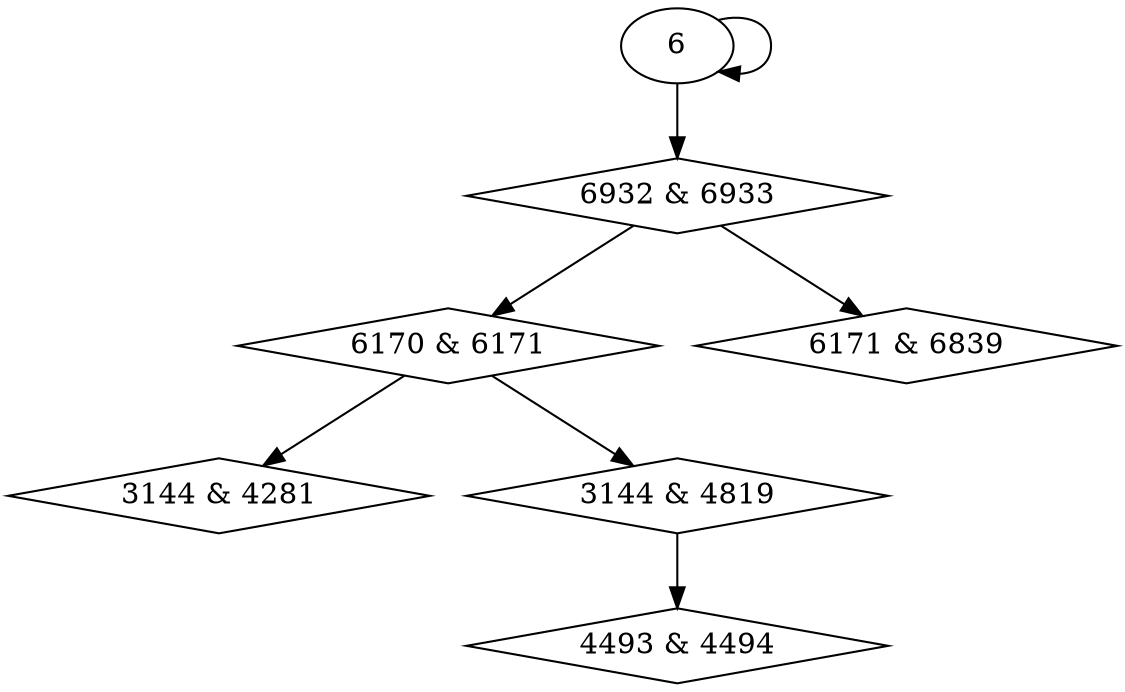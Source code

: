 digraph {
0 [label = "3144 & 4281", shape = diamond];
1 [label = "3144 & 4819", shape = diamond];
2 [label = "4493 & 4494", shape = diamond];
3 [label = "6170 & 6171", shape = diamond];
4 [label = "6171 & 6839", shape = diamond];
5 [label = "6932 & 6933", shape = diamond];
3 -> 0;
3 -> 1;
1 -> 2;
5 -> 3;
5 -> 4;
6 -> 5;
6 -> 6;
}
